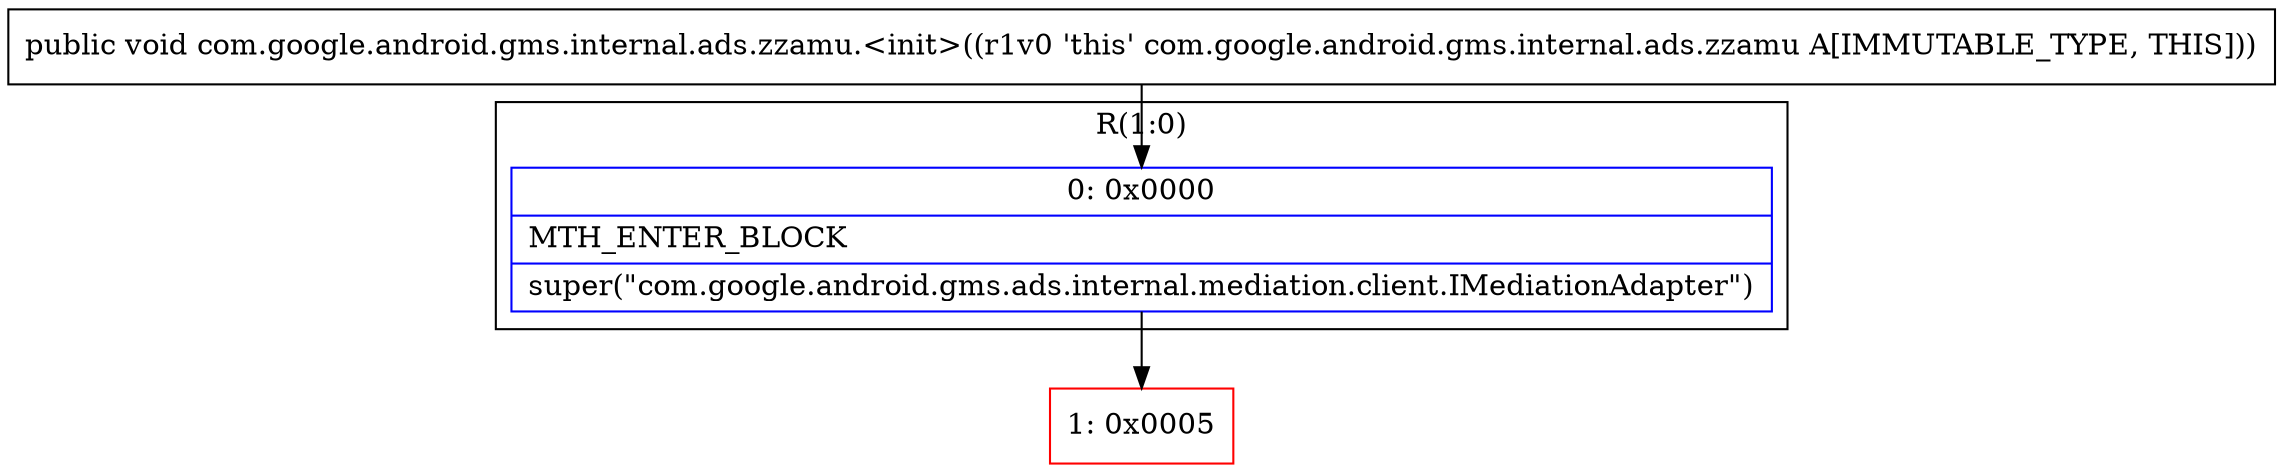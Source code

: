 digraph "CFG forcom.google.android.gms.internal.ads.zzamu.\<init\>()V" {
subgraph cluster_Region_2027988977 {
label = "R(1:0)";
node [shape=record,color=blue];
Node_0 [shape=record,label="{0\:\ 0x0000|MTH_ENTER_BLOCK\l|super(\"com.google.android.gms.ads.internal.mediation.client.IMediationAdapter\")\l}"];
}
Node_1 [shape=record,color=red,label="{1\:\ 0x0005}"];
MethodNode[shape=record,label="{public void com.google.android.gms.internal.ads.zzamu.\<init\>((r1v0 'this' com.google.android.gms.internal.ads.zzamu A[IMMUTABLE_TYPE, THIS])) }"];
MethodNode -> Node_0;
Node_0 -> Node_1;
}

